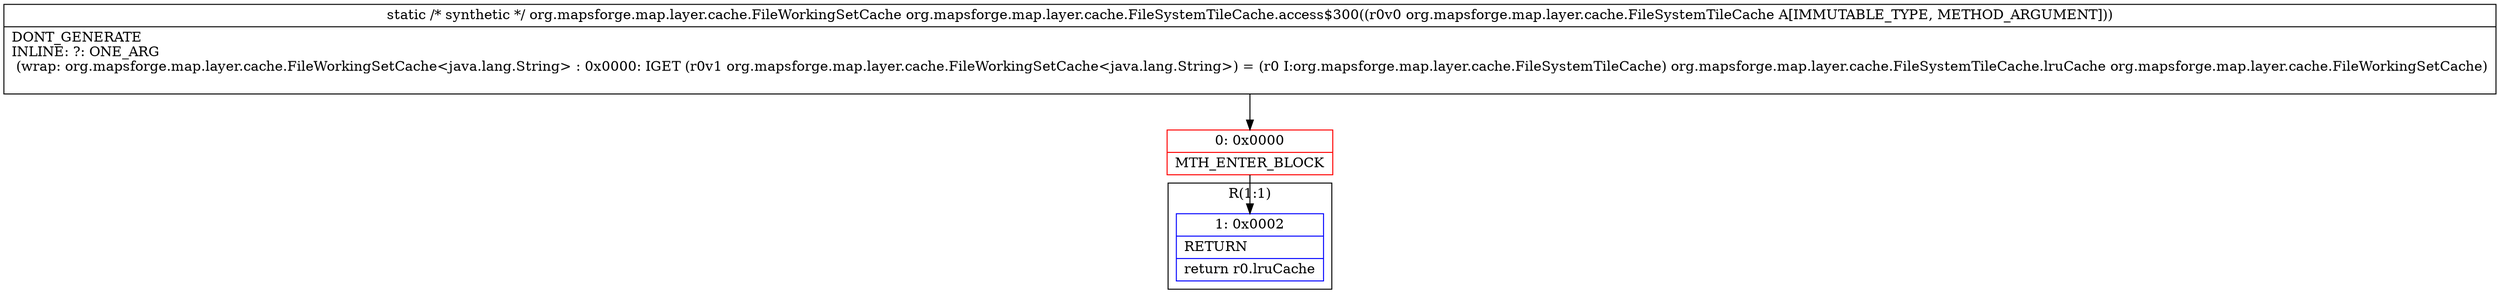 digraph "CFG fororg.mapsforge.map.layer.cache.FileSystemTileCache.access$300(Lorg\/mapsforge\/map\/layer\/cache\/FileSystemTileCache;)Lorg\/mapsforge\/map\/layer\/cache\/FileWorkingSetCache;" {
subgraph cluster_Region_1957932413 {
label = "R(1:1)";
node [shape=record,color=blue];
Node_1 [shape=record,label="{1\:\ 0x0002|RETURN\l|return r0.lruCache\l}"];
}
Node_0 [shape=record,color=red,label="{0\:\ 0x0000|MTH_ENTER_BLOCK\l}"];
MethodNode[shape=record,label="{static \/* synthetic *\/ org.mapsforge.map.layer.cache.FileWorkingSetCache org.mapsforge.map.layer.cache.FileSystemTileCache.access$300((r0v0 org.mapsforge.map.layer.cache.FileSystemTileCache A[IMMUTABLE_TYPE, METHOD_ARGUMENT]))  | DONT_GENERATE\lINLINE: ?: ONE_ARG  \l  (wrap: org.mapsforge.map.layer.cache.FileWorkingSetCache\<java.lang.String\> : 0x0000: IGET  (r0v1 org.mapsforge.map.layer.cache.FileWorkingSetCache\<java.lang.String\>) = (r0 I:org.mapsforge.map.layer.cache.FileSystemTileCache) org.mapsforge.map.layer.cache.FileSystemTileCache.lruCache org.mapsforge.map.layer.cache.FileWorkingSetCache)\l\l}"];
MethodNode -> Node_0;
Node_0 -> Node_1;
}

